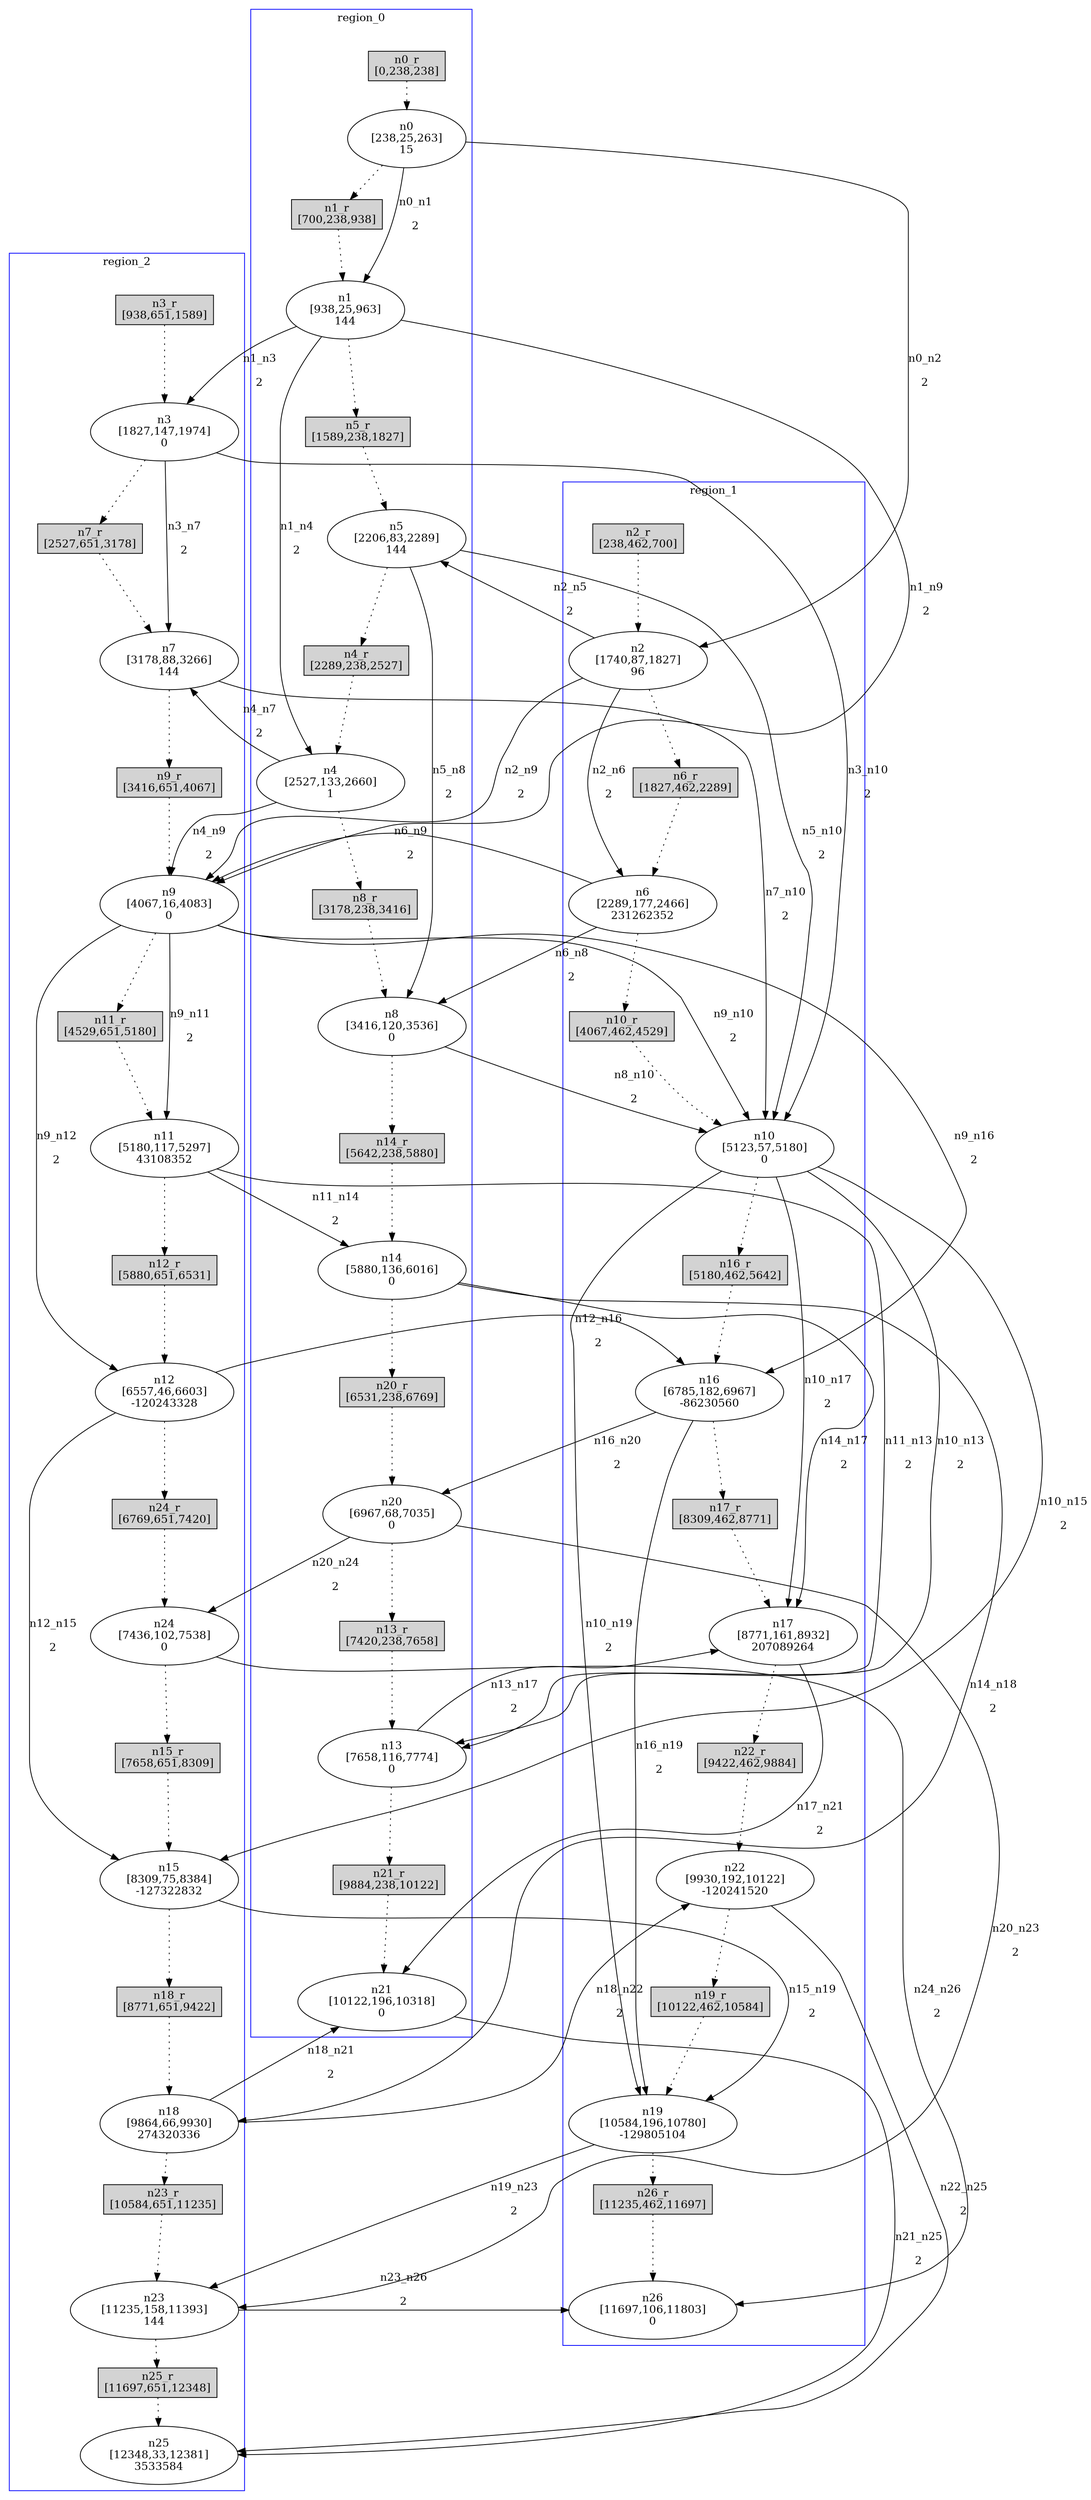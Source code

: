 //3-LSsolveMIPnSolStatus 9.
//4-SL 12381.
//5-LSsolveMIPsolveTime(double) 1800.01.
//6-reconfigurateNum(int) 27.
//7-reconfigurateTime(int) 12348.
digraph test_0 {
	size="28,40";
	subgraph cluster0 {
		stytle=filled;
		color=blue;
		label=region_0;
		n0_r [ shape = box, style = filled, label = "n0_r\n[0,238,238]" ];
		n0 [ label="n0\n[238,25,263]\n15" ];
		n0_r -> n0 [ style = dotted ];
		n1_r [ shape = box, style = filled, label = "n1_r\n[700,238,938]" ];
		n1 [ label="n1\n[938,25,963]\n144" ];
		n1_r -> n1 [ style = dotted ];
		n5_r [ shape = box, style = filled, label = "n5_r\n[1589,238,1827]" ];
		n5 [ label="n5\n[2206,83,2289]\n144" ];
		n5_r -> n5 [ style = dotted ];
		n4_r [ shape = box, style = filled, label = "n4_r\n[2289,238,2527]" ];
		n4 [ label="n4\n[2527,133,2660]\n1" ];
		n4_r -> n4 [ style = dotted ];
		n8_r [ shape = box, style = filled, label = "n8_r\n[3178,238,3416]" ];
		n8 [ label="n8\n[3416,120,3536]\n0" ];
		n8_r -> n8 [ style = dotted ];
		n14_r [ shape = box, style = filled, label = "n14_r\n[5642,238,5880]" ];
		n14 [ label="n14\n[5880,136,6016]\n0" ];
		n14_r -> n14 [ style = dotted ];
		n20_r [ shape = box, style = filled, label = "n20_r\n[6531,238,6769]" ];
		n20 [ label="n20\n[6967,68,7035]\n0" ];
		n20_r -> n20 [ style = dotted ];
		n13_r [ shape = box, style = filled, label = "n13_r\n[7420,238,7658]" ];
		n13 [ label="n13\n[7658,116,7774]\n0" ];
		n13_r -> n13 [ style = dotted ];
		n21_r [ shape = box, style = filled, label = "n21_r\n[9884,238,10122]" ];
		n21 [ label="n21\n[10122,196,10318]\n0" ];
		n21_r -> n21 [ style = dotted ];
		n0 -> n1_r [ style = dotted ];
		n1 -> n5_r [ style = dotted ];
		n5 -> n4_r [ style = dotted ];
		n4 -> n8_r [ style = dotted ];
		n8 -> n14_r [ style = dotted ];
		n14 -> n20_r [ style = dotted ];
		n20 -> n13_r [ style = dotted ];
		n13 -> n21_r [ style = dotted ];
	}
	subgraph cluster1 {
		stytle=filled;
		color=blue;
		label=region_1;
		n2_r [ shape = box, style = filled, label = "n2_r\n[238,462,700]" ];
		n2 [ label="n2\n[1740,87,1827]\n96" ];
		n2_r -> n2 [ style = dotted ];
		n6_r [ shape = box, style = filled, label = "n6_r\n[1827,462,2289]" ];
		n6 [ label="n6\n[2289,177,2466]\n231262352" ];
		n6_r -> n6 [ style = dotted ];
		n10_r [ shape = box, style = filled, label = "n10_r\n[4067,462,4529]" ];
		n10 [ label="n10\n[5123,57,5180]\n0" ];
		n10_r -> n10 [ style = dotted ];
		n16_r [ shape = box, style = filled, label = "n16_r\n[5180,462,5642]" ];
		n16 [ label="n16\n[6785,182,6967]\n-86230560" ];
		n16_r -> n16 [ style = dotted ];
		n17_r [ shape = box, style = filled, label = "n17_r\n[8309,462,8771]" ];
		n17 [ label="n17\n[8771,161,8932]\n207089264" ];
		n17_r -> n17 [ style = dotted ];
		n22_r [ shape = box, style = filled, label = "n22_r\n[9422,462,9884]" ];
		n22 [ label="n22\n[9930,192,10122]\n-120241520" ];
		n22_r -> n22 [ style = dotted ];
		n19_r [ shape = box, style = filled, label = "n19_r\n[10122,462,10584]" ];
		n19 [ label="n19\n[10584,196,10780]\n-129805104" ];
		n19_r -> n19 [ style = dotted ];
		n26_r [ shape = box, style = filled, label = "n26_r\n[11235,462,11697]" ];
		n26 [ label="n26\n[11697,106,11803]\n0" ];
		n26_r -> n26 [ style = dotted ];
		n2 -> n6_r [ style = dotted ];
		n6 -> n10_r [ style = dotted ];
		n10 -> n16_r [ style = dotted ];
		n16 -> n17_r [ style = dotted ];
		n17 -> n22_r [ style = dotted ];
		n22 -> n19_r [ style = dotted ];
		n19 -> n26_r [ style = dotted ];
	}
	subgraph cluster2 {
		stytle=filled;
		color=blue;
		label=region_2;
		n3_r [ shape = box, style = filled, label = "n3_r\n[938,651,1589]" ];
		n3 [ label="n3\n[1827,147,1974]\n0" ];
		n3_r -> n3 [ style = dotted ];
		n7_r [ shape = box, style = filled, label = "n7_r\n[2527,651,3178]" ];
		n7 [ label="n7\n[3178,88,3266]\n144" ];
		n7_r -> n7 [ style = dotted ];
		n9_r [ shape = box, style = filled, label = "n9_r\n[3416,651,4067]" ];
		n9 [ label="n9\n[4067,16,4083]\n0" ];
		n9_r -> n9 [ style = dotted ];
		n11_r [ shape = box, style = filled, label = "n11_r\n[4529,651,5180]" ];
		n11 [ label="n11\n[5180,117,5297]\n43108352" ];
		n11_r -> n11 [ style = dotted ];
		n12_r [ shape = box, style = filled, label = "n12_r\n[5880,651,6531]" ];
		n12 [ label="n12\n[6557,46,6603]\n-120243328" ];
		n12_r -> n12 [ style = dotted ];
		n24_r [ shape = box, style = filled, label = "n24_r\n[6769,651,7420]" ];
		n24 [ label="n24\n[7436,102,7538]\n0" ];
		n24_r -> n24 [ style = dotted ];
		n15_r [ shape = box, style = filled, label = "n15_r\n[7658,651,8309]" ];
		n15 [ label="n15\n[8309,75,8384]\n-127322832" ];
		n15_r -> n15 [ style = dotted ];
		n18_r [ shape = box, style = filled, label = "n18_r\n[8771,651,9422]" ];
		n18 [ label="n18\n[9864,66,9930]\n274320336" ];
		n18_r -> n18 [ style = dotted ];
		n23_r [ shape = box, style = filled, label = "n23_r\n[10584,651,11235]" ];
		n23 [ label="n23\n[11235,158,11393]\n144" ];
		n23_r -> n23 [ style = dotted ];
		n25_r [ shape = box, style = filled, label = "n25_r\n[11697,651,12348]" ];
		n25 [ label="n25\n[12348,33,12381]\n3533584" ];
		n25_r -> n25 [ style = dotted ];
		n3 -> n7_r [ style = dotted ];
		n7 -> n9_r [ style = dotted ];
		n9 -> n11_r [ style = dotted ];
		n11 -> n12_r [ style = dotted ];
		n12 -> n24_r [ style = dotted ];
		n24 -> n15_r [ style = dotted ];
		n15 -> n18_r [ style = dotted ];
		n18 -> n23_r [ style = dotted ];
		n23 -> n25_r [ style = dotted ];
	}
	n0 -> n1 [ label="n0_n1\n2" ];
	n0 -> n2 [ label="n0_n2\n2" ];
	n1 -> n3 [ label="n1_n3\n2" ];
	n1 -> n4 [ label="n1_n4\n2" ];
	n1 -> n9 [ label="n1_n9\n2" ];
	n2 -> n5 [ label="n2_n5\n2" ];
	n2 -> n6 [ label="n2_n6\n2" ];
	n2 -> n9 [ label="n2_n9\n2" ];
	n3 -> n7 [ label="n3_n7\n2" ];
	n3 -> n10 [ label="n3_n10\n2" ];
	n4 -> n7 [ label="n4_n7\n2" ];
	n4 -> n9 [ label="n4_n9\n2" ];
	n9 -> n10 [ label="n9_n10\n2" ];
	n9 -> n11 [ label="n9_n11\n2" ];
	n9 -> n12 [ label="n9_n12\n2" ];
	n9 -> n16 [ label="n9_n16\n2" ];
	n5 -> n8 [ label="n5_n8\n2" ];
	n5 -> n10 [ label="n5_n10\n2" ];
	n6 -> n8 [ label="n6_n8\n2" ];
	n6 -> n9 [ label="n6_n9\n2" ];
	n7 -> n10 [ label="n7_n10\n2" ];
	n10 -> n13 [ label="n10_n13\n2" ];
	n10 -> n15 [ label="n10_n15\n2" ];
	n10 -> n17 [ label="n10_n17\n2" ];
	n10 -> n19 [ label="n10_n19\n2" ];
	n8 -> n10 [ label="n8_n10\n2" ];
	n11 -> n13 [ label="n11_n13\n2" ];
	n11 -> n14 [ label="n11_n14\n2" ];
	n12 -> n15 [ label="n12_n15\n2" ];
	n12 -> n16 [ label="n12_n16\n2" ];
	n16 -> n19 [ label="n16_n19\n2" ];
	n16 -> n20 [ label="n16_n20\n2" ];
	n13 -> n17 [ label="n13_n17\n2" ];
	n15 -> n19 [ label="n15_n19\n2" ];
	n17 -> n21 [ label="n17_n21\n2" ];
	n19 -> n23 [ label="n19_n23\n2" ];
	n14 -> n17 [ label="n14_n17\n2" ];
	n14 -> n18 [ label="n14_n18\n2" ];
	n18 -> n21 [ label="n18_n21\n2" ];
	n18 -> n22 [ label="n18_n22\n2" ];
	n20 -> n23 [ label="n20_n23\n2" ];
	n20 -> n24 [ label="n20_n24\n2" ];
	n21 -> n25 [ label="n21_n25\n2" ];
	n22 -> n25 [ label="n22_n25\n2" ];
	n23 -> n26 [ label="n23_n26\n2" ];
	n24 -> n26 [ label="n24_n26\n2" ];
}
